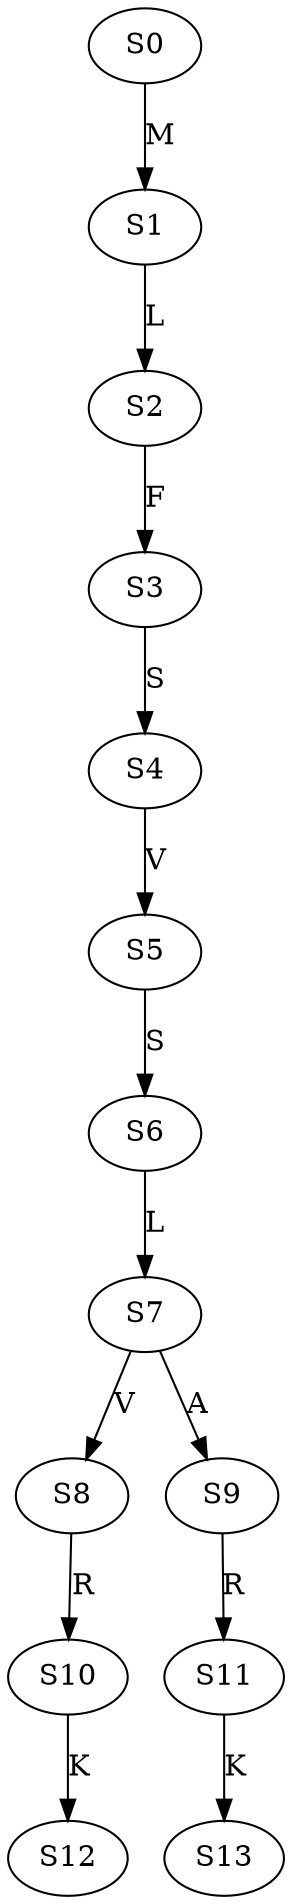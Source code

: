 strict digraph  {
	S0 -> S1 [ label = M ];
	S1 -> S2 [ label = L ];
	S2 -> S3 [ label = F ];
	S3 -> S4 [ label = S ];
	S4 -> S5 [ label = V ];
	S5 -> S6 [ label = S ];
	S6 -> S7 [ label = L ];
	S7 -> S8 [ label = V ];
	S7 -> S9 [ label = A ];
	S8 -> S10 [ label = R ];
	S9 -> S11 [ label = R ];
	S10 -> S12 [ label = K ];
	S11 -> S13 [ label = K ];
}

